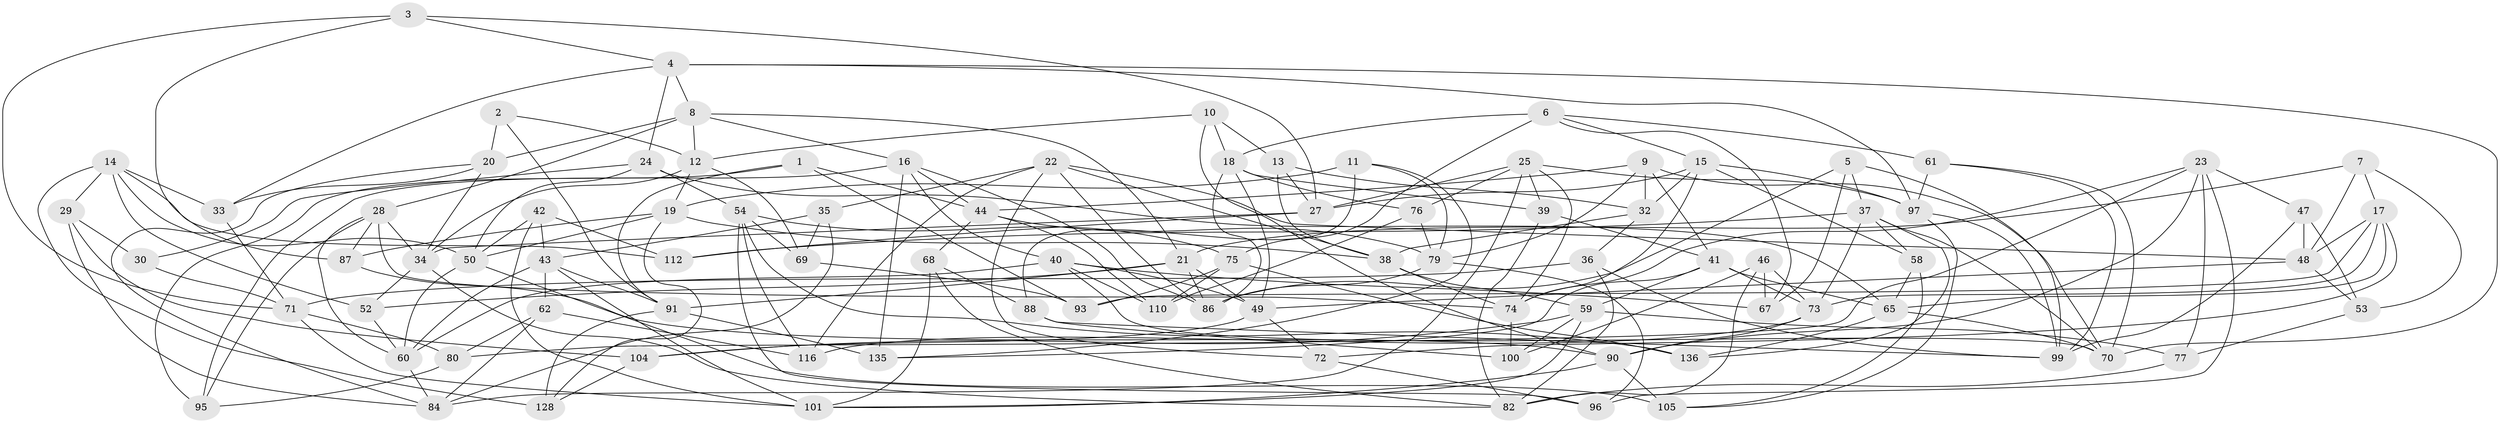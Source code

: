 // original degree distribution, {4: 1.0}
// Generated by graph-tools (version 1.1) at 2025/11/02/27/25 16:11:49]
// undirected, 91 vertices, 226 edges
graph export_dot {
graph [start="1"]
  node [color=gray90,style=filled];
  1;
  2;
  3;
  4 [super="+31"];
  5;
  6 [super="+45"];
  7;
  8 [super="+127"];
  9 [super="+51"];
  10;
  11;
  12 [super="+26"];
  13;
  14 [super="+94"];
  15 [super="+63"];
  16 [super="+78"];
  17 [super="+57"];
  18 [super="+122"];
  19 [super="+134"];
  20 [super="+126"];
  21 [super="+118"];
  22 [super="+55"];
  23 [super="+56"];
  24 [super="+139"];
  25 [super="+83"];
  27 [super="+85"];
  28 [super="+137"];
  29;
  30;
  32 [super="+131"];
  33;
  34 [super="+113"];
  35;
  36;
  37 [super="+106"];
  38 [super="+114"];
  39;
  40 [super="+125"];
  41 [super="+123"];
  42;
  43 [super="+121"];
  44 [super="+81"];
  46;
  47;
  48 [super="+119"];
  49 [super="+66"];
  50 [super="+129"];
  52;
  53;
  54 [super="+98"];
  58;
  59 [super="+64"];
  60 [super="+133"];
  61;
  62;
  65 [super="+89"];
  67;
  68;
  69;
  70 [super="+102"];
  71 [super="+109"];
  72;
  73 [super="+103"];
  74 [super="+120"];
  75 [super="+130"];
  76;
  77;
  79 [super="+117"];
  80;
  82 [super="+92"];
  84 [super="+115"];
  86 [super="+108"];
  87;
  88;
  90 [super="+107"];
  91 [super="+138"];
  93;
  95;
  96;
  97 [super="+111"];
  99 [super="+132"];
  100;
  101 [super="+124"];
  104;
  105;
  110;
  112;
  116;
  128;
  135;
  136;
  1 -- 95;
  1 -- 91;
  1 -- 93;
  1 -- 44;
  2 -- 91;
  2 -- 20 [weight=2];
  2 -- 12;
  3 -- 27;
  3 -- 87;
  3 -- 4;
  3 -- 71;
  4 -- 70;
  4 -- 33;
  4 -- 8;
  4 -- 97;
  4 -- 24;
  5 -- 99;
  5 -- 67;
  5 -- 86;
  5 -- 37;
  6 -- 61;
  6 -- 18;
  6 -- 75 [weight=2];
  6 -- 67;
  6 -- 15;
  7 -- 21;
  7 -- 53;
  7 -- 48;
  7 -- 17;
  8 -- 12;
  8 -- 16;
  8 -- 28;
  8 -- 20;
  8 -- 21;
  9 -- 32 [weight=2];
  9 -- 70;
  9 -- 41;
  9 -- 44;
  9 -- 79;
  10 -- 13;
  10 -- 18;
  10 -- 90;
  10 -- 12;
  11 -- 135;
  11 -- 88;
  11 -- 79;
  11 -- 19;
  12 -- 19;
  12 -- 69;
  12 -- 34;
  13 -- 38;
  13 -- 32;
  13 -- 27;
  14 -- 52;
  14 -- 128;
  14 -- 112;
  14 -- 33;
  14 -- 29;
  14 -- 50;
  15 -- 74;
  15 -- 58;
  15 -- 97;
  15 -- 32;
  15 -- 27;
  16 -- 135;
  16 -- 44;
  16 -- 86;
  16 -- 95;
  16 -- 40;
  17 -- 65;
  17 -- 93;
  17 -- 48;
  17 -- 72;
  17 -- 73;
  18 -- 76;
  18 -- 49;
  18 -- 86;
  18 -- 39;
  19 -- 128;
  19 -- 38;
  19 -- 50;
  19 -- 87;
  20 -- 34;
  20 -- 33;
  20 -- 84;
  21 -- 91;
  21 -- 49;
  21 -- 52;
  21 -- 86;
  22 -- 38;
  22 -- 35;
  22 -- 48;
  22 -- 72;
  22 -- 86;
  22 -- 116;
  23 -- 96;
  23 -- 74;
  23 -- 80;
  23 -- 77;
  23 -- 47;
  23 -- 90;
  24 -- 30 [weight=2];
  24 -- 65;
  24 -- 50;
  24 -- 54;
  25 -- 27;
  25 -- 39;
  25 -- 74;
  25 -- 76;
  25 -- 84;
  25 -- 97;
  27 -- 34;
  27 -- 112;
  28 -- 87;
  28 -- 74;
  28 -- 34;
  28 -- 60;
  28 -- 95;
  29 -- 104;
  29 -- 84;
  29 -- 30;
  30 -- 71;
  32 -- 38;
  32 -- 36;
  33 -- 71;
  34 -- 52;
  34 -- 82;
  35 -- 69;
  35 -- 43;
  35 -- 84;
  36 -- 82;
  36 -- 71;
  36 -- 99;
  37 -- 112;
  37 -- 136;
  37 -- 58;
  37 -- 70;
  37 -- 73;
  38 -- 74;
  38 -- 59;
  39 -- 41;
  39 -- 82;
  40 -- 67;
  40 -- 49;
  40 -- 70;
  40 -- 60;
  40 -- 110;
  41 -- 135;
  41 -- 65;
  41 -- 73;
  41 -- 59;
  42 -- 50;
  42 -- 112;
  42 -- 101;
  42 -- 43;
  43 -- 62;
  43 -- 91;
  43 -- 60;
  43 -- 101;
  44 -- 79;
  44 -- 110;
  44 -- 68;
  46 -- 100;
  46 -- 67;
  46 -- 82;
  46 -- 73;
  47 -- 48;
  47 -- 53;
  47 -- 99;
  48 -- 53;
  48 -- 49;
  49 -- 72;
  49 -- 104;
  50 -- 105;
  50 -- 60;
  52 -- 60;
  53 -- 77;
  54 -- 116;
  54 -- 69;
  54 -- 75;
  54 -- 96;
  54 -- 136;
  58 -- 105;
  58 -- 65;
  59 -- 104;
  59 -- 100;
  59 -- 101;
  59 -- 77;
  60 -- 84;
  61 -- 70;
  61 -- 97;
  61 -- 99;
  62 -- 80;
  62 -- 116;
  62 -- 84;
  65 -- 136;
  65 -- 70;
  68 -- 82;
  68 -- 88;
  68 -- 101;
  69 -- 93;
  71 -- 101;
  71 -- 80;
  72 -- 96;
  73 -- 116;
  73 -- 90;
  74 -- 100;
  75 -- 93;
  75 -- 136;
  75 -- 110;
  76 -- 110;
  76 -- 79;
  77 -- 82;
  79 -- 86;
  79 -- 96;
  80 -- 95;
  87 -- 90;
  88 -- 99;
  88 -- 100;
  90 -- 101;
  90 -- 105;
  91 -- 128;
  91 -- 135;
  97 -- 105;
  97 -- 99;
  104 -- 128;
}
